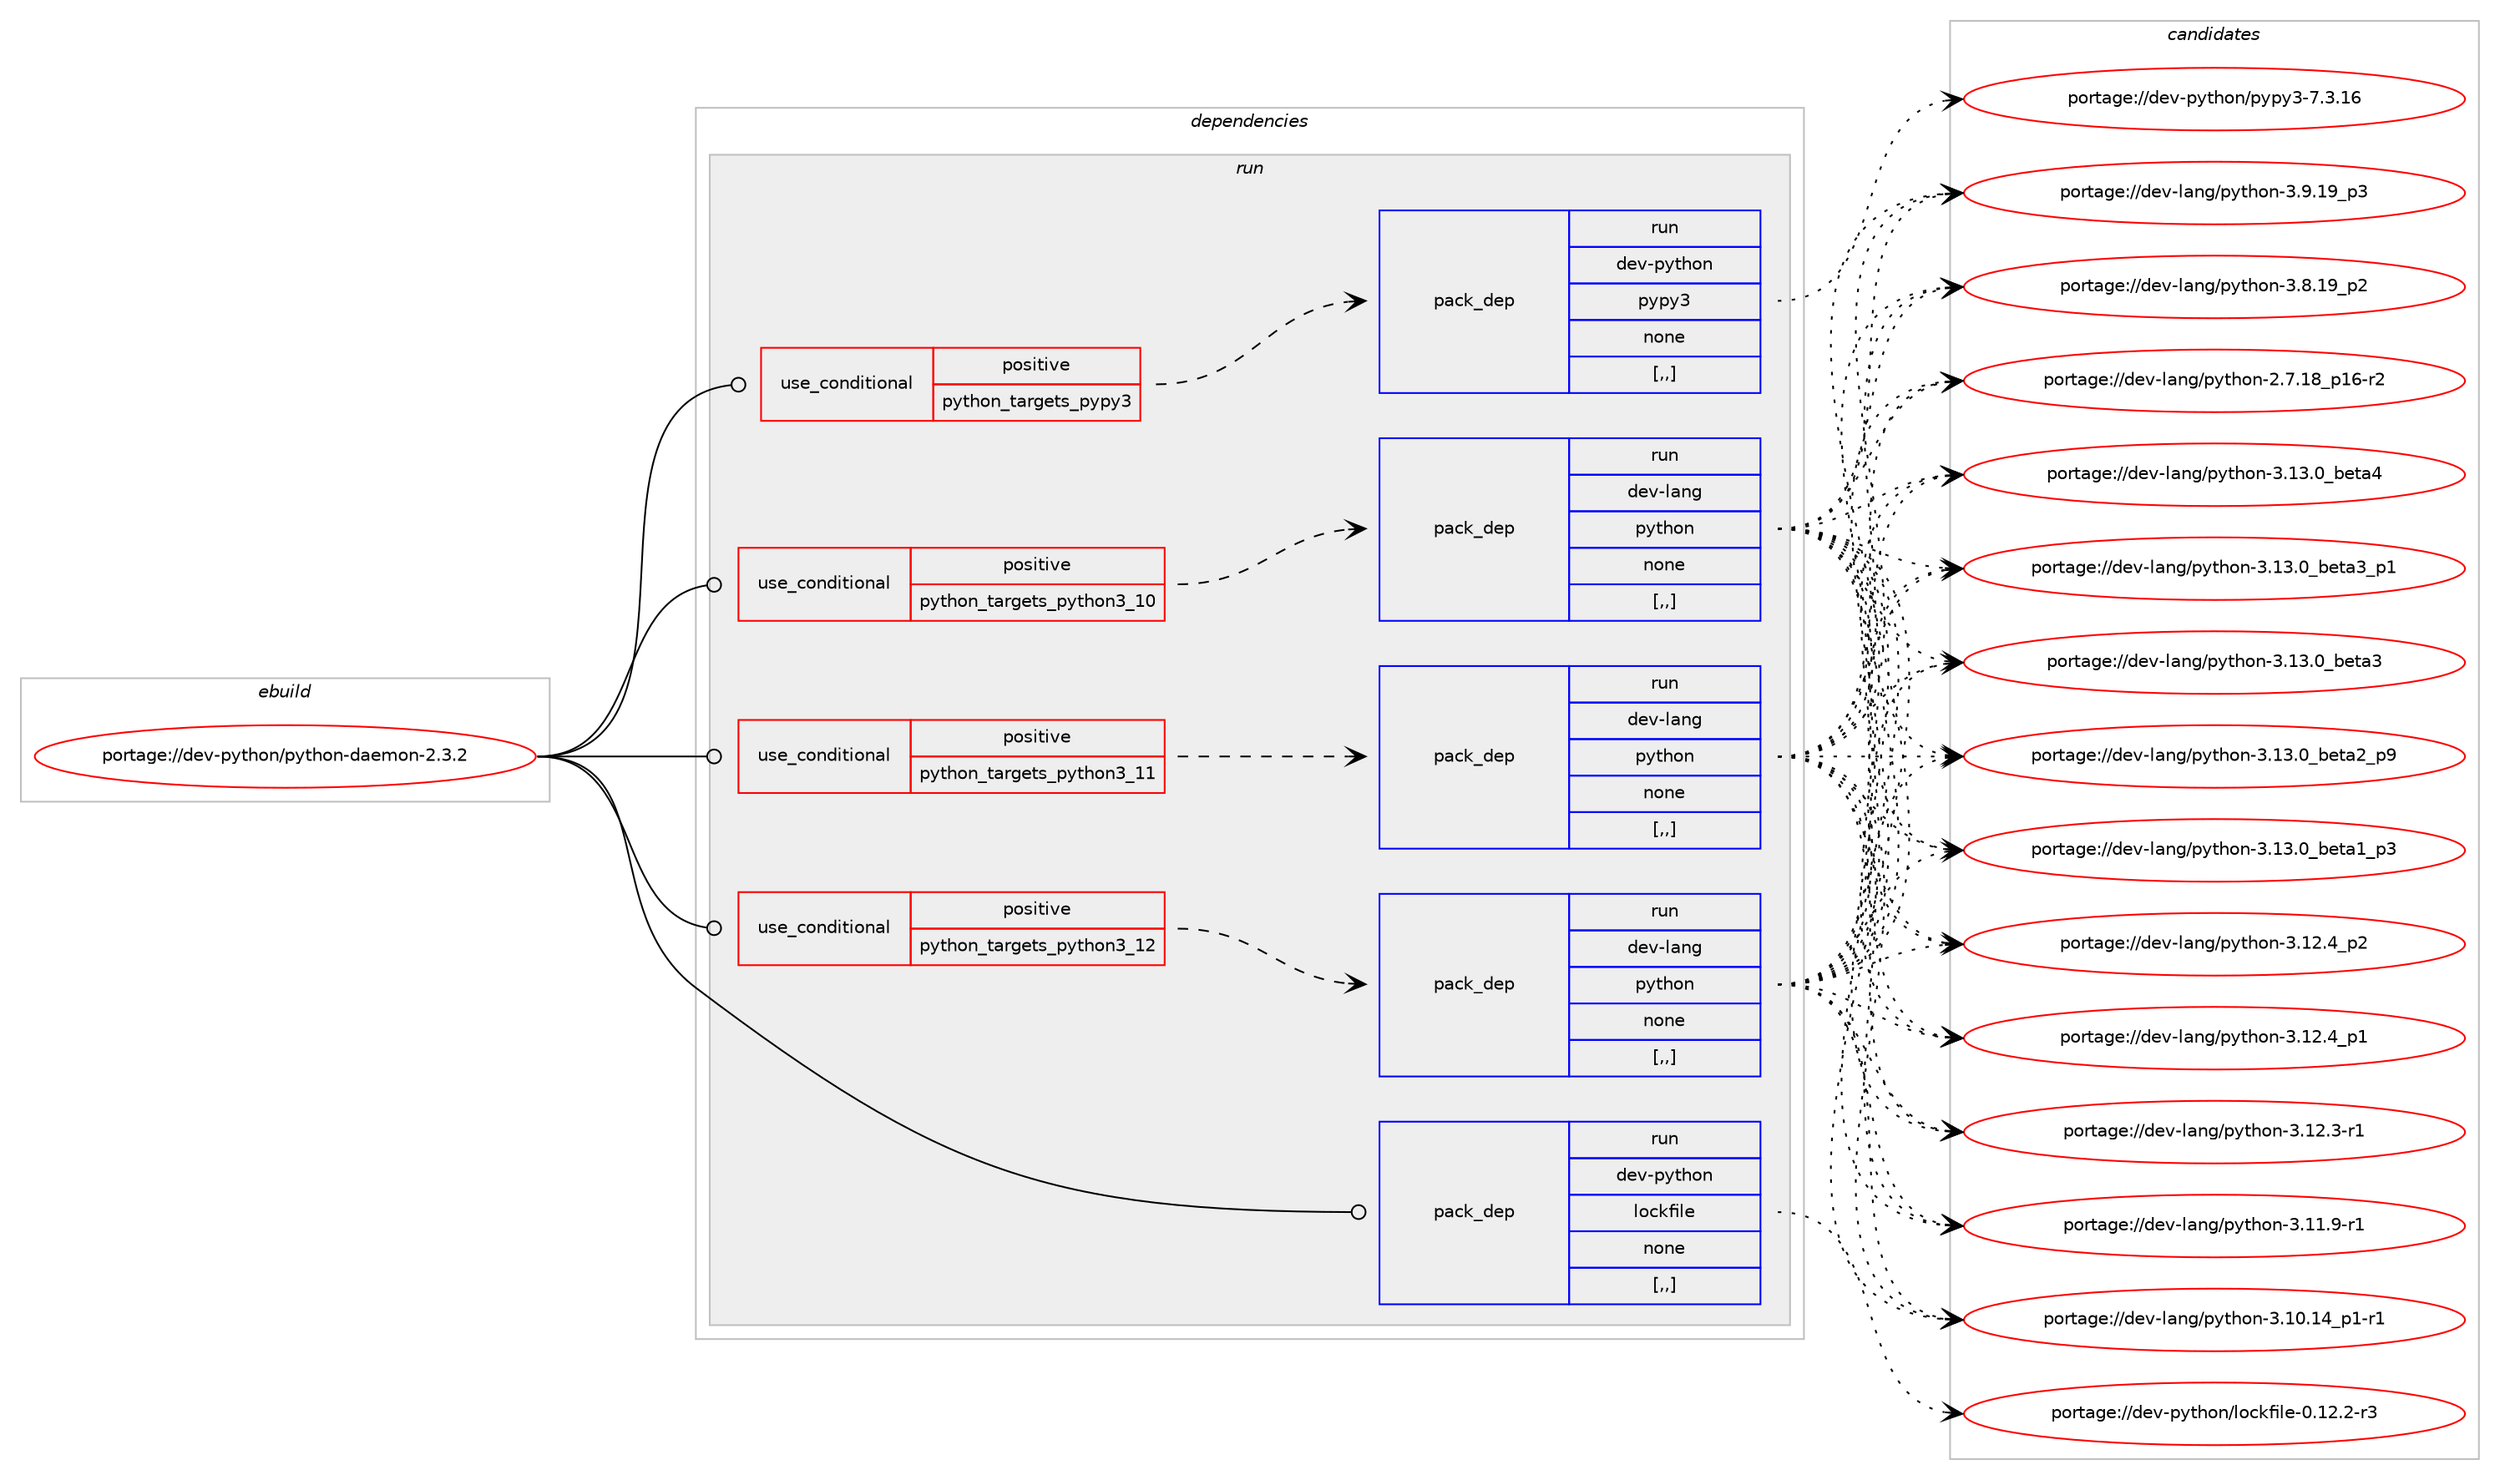 digraph prolog {

# *************
# Graph options
# *************

newrank=true;
concentrate=true;
compound=true;
graph [rankdir=LR,fontname=Helvetica,fontsize=10,ranksep=1.5];#, ranksep=2.5, nodesep=0.2];
edge  [arrowhead=vee];
node  [fontname=Helvetica,fontsize=10];

# **********
# The ebuild
# **********

subgraph cluster_leftcol {
color=gray;
label=<<i>ebuild</i>>;
id [label="portage://dev-python/python-daemon-2.3.2", color=red, width=4, href="../dev-python/python-daemon-2.3.2.svg"];
}

# ****************
# The dependencies
# ****************

subgraph cluster_midcol {
color=gray;
label=<<i>dependencies</i>>;
subgraph cluster_compile {
fillcolor="#eeeeee";
style=filled;
label=<<i>compile</i>>;
}
subgraph cluster_compileandrun {
fillcolor="#eeeeee";
style=filled;
label=<<i>compile and run</i>>;
}
subgraph cluster_run {
fillcolor="#eeeeee";
style=filled;
label=<<i>run</i>>;
subgraph cond38281 {
dependency160154 [label=<<TABLE BORDER="0" CELLBORDER="1" CELLSPACING="0" CELLPADDING="4"><TR><TD ROWSPAN="3" CELLPADDING="10">use_conditional</TD></TR><TR><TD>positive</TD></TR><TR><TD>python_targets_pypy3</TD></TR></TABLE>>, shape=none, color=red];
subgraph pack120602 {
dependency160155 [label=<<TABLE BORDER="0" CELLBORDER="1" CELLSPACING="0" CELLPADDING="4" WIDTH="220"><TR><TD ROWSPAN="6" CELLPADDING="30">pack_dep</TD></TR><TR><TD WIDTH="110">run</TD></TR><TR><TD>dev-python</TD></TR><TR><TD>pypy3</TD></TR><TR><TD>none</TD></TR><TR><TD>[,,]</TD></TR></TABLE>>, shape=none, color=blue];
}
dependency160154:e -> dependency160155:w [weight=20,style="dashed",arrowhead="vee"];
}
id:e -> dependency160154:w [weight=20,style="solid",arrowhead="odot"];
subgraph cond38282 {
dependency160156 [label=<<TABLE BORDER="0" CELLBORDER="1" CELLSPACING="0" CELLPADDING="4"><TR><TD ROWSPAN="3" CELLPADDING="10">use_conditional</TD></TR><TR><TD>positive</TD></TR><TR><TD>python_targets_python3_10</TD></TR></TABLE>>, shape=none, color=red];
subgraph pack120603 {
dependency160157 [label=<<TABLE BORDER="0" CELLBORDER="1" CELLSPACING="0" CELLPADDING="4" WIDTH="220"><TR><TD ROWSPAN="6" CELLPADDING="30">pack_dep</TD></TR><TR><TD WIDTH="110">run</TD></TR><TR><TD>dev-lang</TD></TR><TR><TD>python</TD></TR><TR><TD>none</TD></TR><TR><TD>[,,]</TD></TR></TABLE>>, shape=none, color=blue];
}
dependency160156:e -> dependency160157:w [weight=20,style="dashed",arrowhead="vee"];
}
id:e -> dependency160156:w [weight=20,style="solid",arrowhead="odot"];
subgraph cond38283 {
dependency160158 [label=<<TABLE BORDER="0" CELLBORDER="1" CELLSPACING="0" CELLPADDING="4"><TR><TD ROWSPAN="3" CELLPADDING="10">use_conditional</TD></TR><TR><TD>positive</TD></TR><TR><TD>python_targets_python3_11</TD></TR></TABLE>>, shape=none, color=red];
subgraph pack120604 {
dependency160159 [label=<<TABLE BORDER="0" CELLBORDER="1" CELLSPACING="0" CELLPADDING="4" WIDTH="220"><TR><TD ROWSPAN="6" CELLPADDING="30">pack_dep</TD></TR><TR><TD WIDTH="110">run</TD></TR><TR><TD>dev-lang</TD></TR><TR><TD>python</TD></TR><TR><TD>none</TD></TR><TR><TD>[,,]</TD></TR></TABLE>>, shape=none, color=blue];
}
dependency160158:e -> dependency160159:w [weight=20,style="dashed",arrowhead="vee"];
}
id:e -> dependency160158:w [weight=20,style="solid",arrowhead="odot"];
subgraph cond38284 {
dependency160160 [label=<<TABLE BORDER="0" CELLBORDER="1" CELLSPACING="0" CELLPADDING="4"><TR><TD ROWSPAN="3" CELLPADDING="10">use_conditional</TD></TR><TR><TD>positive</TD></TR><TR><TD>python_targets_python3_12</TD></TR></TABLE>>, shape=none, color=red];
subgraph pack120605 {
dependency160161 [label=<<TABLE BORDER="0" CELLBORDER="1" CELLSPACING="0" CELLPADDING="4" WIDTH="220"><TR><TD ROWSPAN="6" CELLPADDING="30">pack_dep</TD></TR><TR><TD WIDTH="110">run</TD></TR><TR><TD>dev-lang</TD></TR><TR><TD>python</TD></TR><TR><TD>none</TD></TR><TR><TD>[,,]</TD></TR></TABLE>>, shape=none, color=blue];
}
dependency160160:e -> dependency160161:w [weight=20,style="dashed",arrowhead="vee"];
}
id:e -> dependency160160:w [weight=20,style="solid",arrowhead="odot"];
subgraph pack120606 {
dependency160162 [label=<<TABLE BORDER="0" CELLBORDER="1" CELLSPACING="0" CELLPADDING="4" WIDTH="220"><TR><TD ROWSPAN="6" CELLPADDING="30">pack_dep</TD></TR><TR><TD WIDTH="110">run</TD></TR><TR><TD>dev-python</TD></TR><TR><TD>lockfile</TD></TR><TR><TD>none</TD></TR><TR><TD>[,,]</TD></TR></TABLE>>, shape=none, color=blue];
}
id:e -> dependency160162:w [weight=20,style="solid",arrowhead="odot"];
}
}

# **************
# The candidates
# **************

subgraph cluster_choices {
rank=same;
color=gray;
label=<<i>candidates</i>>;

subgraph choice120602 {
color=black;
nodesep=1;
choice10010111845112121116104111110471121211121215145554651464954 [label="portage://dev-python/pypy3-7.3.16", color=red, width=4,href="../dev-python/pypy3-7.3.16.svg"];
dependency160155:e -> choice10010111845112121116104111110471121211121215145554651464954:w [style=dotted,weight="100"];
}
subgraph choice120603 {
color=black;
nodesep=1;
choice1001011184510897110103471121211161041111104551464951464895981011169752 [label="portage://dev-lang/python-3.13.0_beta4", color=red, width=4,href="../dev-lang/python-3.13.0_beta4.svg"];
choice10010111845108971101034711212111610411111045514649514648959810111697519511249 [label="portage://dev-lang/python-3.13.0_beta3_p1", color=red, width=4,href="../dev-lang/python-3.13.0_beta3_p1.svg"];
choice1001011184510897110103471121211161041111104551464951464895981011169751 [label="portage://dev-lang/python-3.13.0_beta3", color=red, width=4,href="../dev-lang/python-3.13.0_beta3.svg"];
choice10010111845108971101034711212111610411111045514649514648959810111697509511257 [label="portage://dev-lang/python-3.13.0_beta2_p9", color=red, width=4,href="../dev-lang/python-3.13.0_beta2_p9.svg"];
choice10010111845108971101034711212111610411111045514649514648959810111697499511251 [label="portage://dev-lang/python-3.13.0_beta1_p3", color=red, width=4,href="../dev-lang/python-3.13.0_beta1_p3.svg"];
choice100101118451089711010347112121116104111110455146495046529511250 [label="portage://dev-lang/python-3.12.4_p2", color=red, width=4,href="../dev-lang/python-3.12.4_p2.svg"];
choice100101118451089711010347112121116104111110455146495046529511249 [label="portage://dev-lang/python-3.12.4_p1", color=red, width=4,href="../dev-lang/python-3.12.4_p1.svg"];
choice100101118451089711010347112121116104111110455146495046514511449 [label="portage://dev-lang/python-3.12.3-r1", color=red, width=4,href="../dev-lang/python-3.12.3-r1.svg"];
choice100101118451089711010347112121116104111110455146494946574511449 [label="portage://dev-lang/python-3.11.9-r1", color=red, width=4,href="../dev-lang/python-3.11.9-r1.svg"];
choice100101118451089711010347112121116104111110455146494846495295112494511449 [label="portage://dev-lang/python-3.10.14_p1-r1", color=red, width=4,href="../dev-lang/python-3.10.14_p1-r1.svg"];
choice100101118451089711010347112121116104111110455146574649579511251 [label="portage://dev-lang/python-3.9.19_p3", color=red, width=4,href="../dev-lang/python-3.9.19_p3.svg"];
choice100101118451089711010347112121116104111110455146564649579511250 [label="portage://dev-lang/python-3.8.19_p2", color=red, width=4,href="../dev-lang/python-3.8.19_p2.svg"];
choice100101118451089711010347112121116104111110455046554649569511249544511450 [label="portage://dev-lang/python-2.7.18_p16-r2", color=red, width=4,href="../dev-lang/python-2.7.18_p16-r2.svg"];
dependency160157:e -> choice1001011184510897110103471121211161041111104551464951464895981011169752:w [style=dotted,weight="100"];
dependency160157:e -> choice10010111845108971101034711212111610411111045514649514648959810111697519511249:w [style=dotted,weight="100"];
dependency160157:e -> choice1001011184510897110103471121211161041111104551464951464895981011169751:w [style=dotted,weight="100"];
dependency160157:e -> choice10010111845108971101034711212111610411111045514649514648959810111697509511257:w [style=dotted,weight="100"];
dependency160157:e -> choice10010111845108971101034711212111610411111045514649514648959810111697499511251:w [style=dotted,weight="100"];
dependency160157:e -> choice100101118451089711010347112121116104111110455146495046529511250:w [style=dotted,weight="100"];
dependency160157:e -> choice100101118451089711010347112121116104111110455146495046529511249:w [style=dotted,weight="100"];
dependency160157:e -> choice100101118451089711010347112121116104111110455146495046514511449:w [style=dotted,weight="100"];
dependency160157:e -> choice100101118451089711010347112121116104111110455146494946574511449:w [style=dotted,weight="100"];
dependency160157:e -> choice100101118451089711010347112121116104111110455146494846495295112494511449:w [style=dotted,weight="100"];
dependency160157:e -> choice100101118451089711010347112121116104111110455146574649579511251:w [style=dotted,weight="100"];
dependency160157:e -> choice100101118451089711010347112121116104111110455146564649579511250:w [style=dotted,weight="100"];
dependency160157:e -> choice100101118451089711010347112121116104111110455046554649569511249544511450:w [style=dotted,weight="100"];
}
subgraph choice120604 {
color=black;
nodesep=1;
choice1001011184510897110103471121211161041111104551464951464895981011169752 [label="portage://dev-lang/python-3.13.0_beta4", color=red, width=4,href="../dev-lang/python-3.13.0_beta4.svg"];
choice10010111845108971101034711212111610411111045514649514648959810111697519511249 [label="portage://dev-lang/python-3.13.0_beta3_p1", color=red, width=4,href="../dev-lang/python-3.13.0_beta3_p1.svg"];
choice1001011184510897110103471121211161041111104551464951464895981011169751 [label="portage://dev-lang/python-3.13.0_beta3", color=red, width=4,href="../dev-lang/python-3.13.0_beta3.svg"];
choice10010111845108971101034711212111610411111045514649514648959810111697509511257 [label="portage://dev-lang/python-3.13.0_beta2_p9", color=red, width=4,href="../dev-lang/python-3.13.0_beta2_p9.svg"];
choice10010111845108971101034711212111610411111045514649514648959810111697499511251 [label="portage://dev-lang/python-3.13.0_beta1_p3", color=red, width=4,href="../dev-lang/python-3.13.0_beta1_p3.svg"];
choice100101118451089711010347112121116104111110455146495046529511250 [label="portage://dev-lang/python-3.12.4_p2", color=red, width=4,href="../dev-lang/python-3.12.4_p2.svg"];
choice100101118451089711010347112121116104111110455146495046529511249 [label="portage://dev-lang/python-3.12.4_p1", color=red, width=4,href="../dev-lang/python-3.12.4_p1.svg"];
choice100101118451089711010347112121116104111110455146495046514511449 [label="portage://dev-lang/python-3.12.3-r1", color=red, width=4,href="../dev-lang/python-3.12.3-r1.svg"];
choice100101118451089711010347112121116104111110455146494946574511449 [label="portage://dev-lang/python-3.11.9-r1", color=red, width=4,href="../dev-lang/python-3.11.9-r1.svg"];
choice100101118451089711010347112121116104111110455146494846495295112494511449 [label="portage://dev-lang/python-3.10.14_p1-r1", color=red, width=4,href="../dev-lang/python-3.10.14_p1-r1.svg"];
choice100101118451089711010347112121116104111110455146574649579511251 [label="portage://dev-lang/python-3.9.19_p3", color=red, width=4,href="../dev-lang/python-3.9.19_p3.svg"];
choice100101118451089711010347112121116104111110455146564649579511250 [label="portage://dev-lang/python-3.8.19_p2", color=red, width=4,href="../dev-lang/python-3.8.19_p2.svg"];
choice100101118451089711010347112121116104111110455046554649569511249544511450 [label="portage://dev-lang/python-2.7.18_p16-r2", color=red, width=4,href="../dev-lang/python-2.7.18_p16-r2.svg"];
dependency160159:e -> choice1001011184510897110103471121211161041111104551464951464895981011169752:w [style=dotted,weight="100"];
dependency160159:e -> choice10010111845108971101034711212111610411111045514649514648959810111697519511249:w [style=dotted,weight="100"];
dependency160159:e -> choice1001011184510897110103471121211161041111104551464951464895981011169751:w [style=dotted,weight="100"];
dependency160159:e -> choice10010111845108971101034711212111610411111045514649514648959810111697509511257:w [style=dotted,weight="100"];
dependency160159:e -> choice10010111845108971101034711212111610411111045514649514648959810111697499511251:w [style=dotted,weight="100"];
dependency160159:e -> choice100101118451089711010347112121116104111110455146495046529511250:w [style=dotted,weight="100"];
dependency160159:e -> choice100101118451089711010347112121116104111110455146495046529511249:w [style=dotted,weight="100"];
dependency160159:e -> choice100101118451089711010347112121116104111110455146495046514511449:w [style=dotted,weight="100"];
dependency160159:e -> choice100101118451089711010347112121116104111110455146494946574511449:w [style=dotted,weight="100"];
dependency160159:e -> choice100101118451089711010347112121116104111110455146494846495295112494511449:w [style=dotted,weight="100"];
dependency160159:e -> choice100101118451089711010347112121116104111110455146574649579511251:w [style=dotted,weight="100"];
dependency160159:e -> choice100101118451089711010347112121116104111110455146564649579511250:w [style=dotted,weight="100"];
dependency160159:e -> choice100101118451089711010347112121116104111110455046554649569511249544511450:w [style=dotted,weight="100"];
}
subgraph choice120605 {
color=black;
nodesep=1;
choice1001011184510897110103471121211161041111104551464951464895981011169752 [label="portage://dev-lang/python-3.13.0_beta4", color=red, width=4,href="../dev-lang/python-3.13.0_beta4.svg"];
choice10010111845108971101034711212111610411111045514649514648959810111697519511249 [label="portage://dev-lang/python-3.13.0_beta3_p1", color=red, width=4,href="../dev-lang/python-3.13.0_beta3_p1.svg"];
choice1001011184510897110103471121211161041111104551464951464895981011169751 [label="portage://dev-lang/python-3.13.0_beta3", color=red, width=4,href="../dev-lang/python-3.13.0_beta3.svg"];
choice10010111845108971101034711212111610411111045514649514648959810111697509511257 [label="portage://dev-lang/python-3.13.0_beta2_p9", color=red, width=4,href="../dev-lang/python-3.13.0_beta2_p9.svg"];
choice10010111845108971101034711212111610411111045514649514648959810111697499511251 [label="portage://dev-lang/python-3.13.0_beta1_p3", color=red, width=4,href="../dev-lang/python-3.13.0_beta1_p3.svg"];
choice100101118451089711010347112121116104111110455146495046529511250 [label="portage://dev-lang/python-3.12.4_p2", color=red, width=4,href="../dev-lang/python-3.12.4_p2.svg"];
choice100101118451089711010347112121116104111110455146495046529511249 [label="portage://dev-lang/python-3.12.4_p1", color=red, width=4,href="../dev-lang/python-3.12.4_p1.svg"];
choice100101118451089711010347112121116104111110455146495046514511449 [label="portage://dev-lang/python-3.12.3-r1", color=red, width=4,href="../dev-lang/python-3.12.3-r1.svg"];
choice100101118451089711010347112121116104111110455146494946574511449 [label="portage://dev-lang/python-3.11.9-r1", color=red, width=4,href="../dev-lang/python-3.11.9-r1.svg"];
choice100101118451089711010347112121116104111110455146494846495295112494511449 [label="portage://dev-lang/python-3.10.14_p1-r1", color=red, width=4,href="../dev-lang/python-3.10.14_p1-r1.svg"];
choice100101118451089711010347112121116104111110455146574649579511251 [label="portage://dev-lang/python-3.9.19_p3", color=red, width=4,href="../dev-lang/python-3.9.19_p3.svg"];
choice100101118451089711010347112121116104111110455146564649579511250 [label="portage://dev-lang/python-3.8.19_p2", color=red, width=4,href="../dev-lang/python-3.8.19_p2.svg"];
choice100101118451089711010347112121116104111110455046554649569511249544511450 [label="portage://dev-lang/python-2.7.18_p16-r2", color=red, width=4,href="../dev-lang/python-2.7.18_p16-r2.svg"];
dependency160161:e -> choice1001011184510897110103471121211161041111104551464951464895981011169752:w [style=dotted,weight="100"];
dependency160161:e -> choice10010111845108971101034711212111610411111045514649514648959810111697519511249:w [style=dotted,weight="100"];
dependency160161:e -> choice1001011184510897110103471121211161041111104551464951464895981011169751:w [style=dotted,weight="100"];
dependency160161:e -> choice10010111845108971101034711212111610411111045514649514648959810111697509511257:w [style=dotted,weight="100"];
dependency160161:e -> choice10010111845108971101034711212111610411111045514649514648959810111697499511251:w [style=dotted,weight="100"];
dependency160161:e -> choice100101118451089711010347112121116104111110455146495046529511250:w [style=dotted,weight="100"];
dependency160161:e -> choice100101118451089711010347112121116104111110455146495046529511249:w [style=dotted,weight="100"];
dependency160161:e -> choice100101118451089711010347112121116104111110455146495046514511449:w [style=dotted,weight="100"];
dependency160161:e -> choice100101118451089711010347112121116104111110455146494946574511449:w [style=dotted,weight="100"];
dependency160161:e -> choice100101118451089711010347112121116104111110455146494846495295112494511449:w [style=dotted,weight="100"];
dependency160161:e -> choice100101118451089711010347112121116104111110455146574649579511251:w [style=dotted,weight="100"];
dependency160161:e -> choice100101118451089711010347112121116104111110455146564649579511250:w [style=dotted,weight="100"];
dependency160161:e -> choice100101118451089711010347112121116104111110455046554649569511249544511450:w [style=dotted,weight="100"];
}
subgraph choice120606 {
color=black;
nodesep=1;
choice100101118451121211161041111104710811199107102105108101454846495046504511451 [label="portage://dev-python/lockfile-0.12.2-r3", color=red, width=4,href="../dev-python/lockfile-0.12.2-r3.svg"];
dependency160162:e -> choice100101118451121211161041111104710811199107102105108101454846495046504511451:w [style=dotted,weight="100"];
}
}

}
